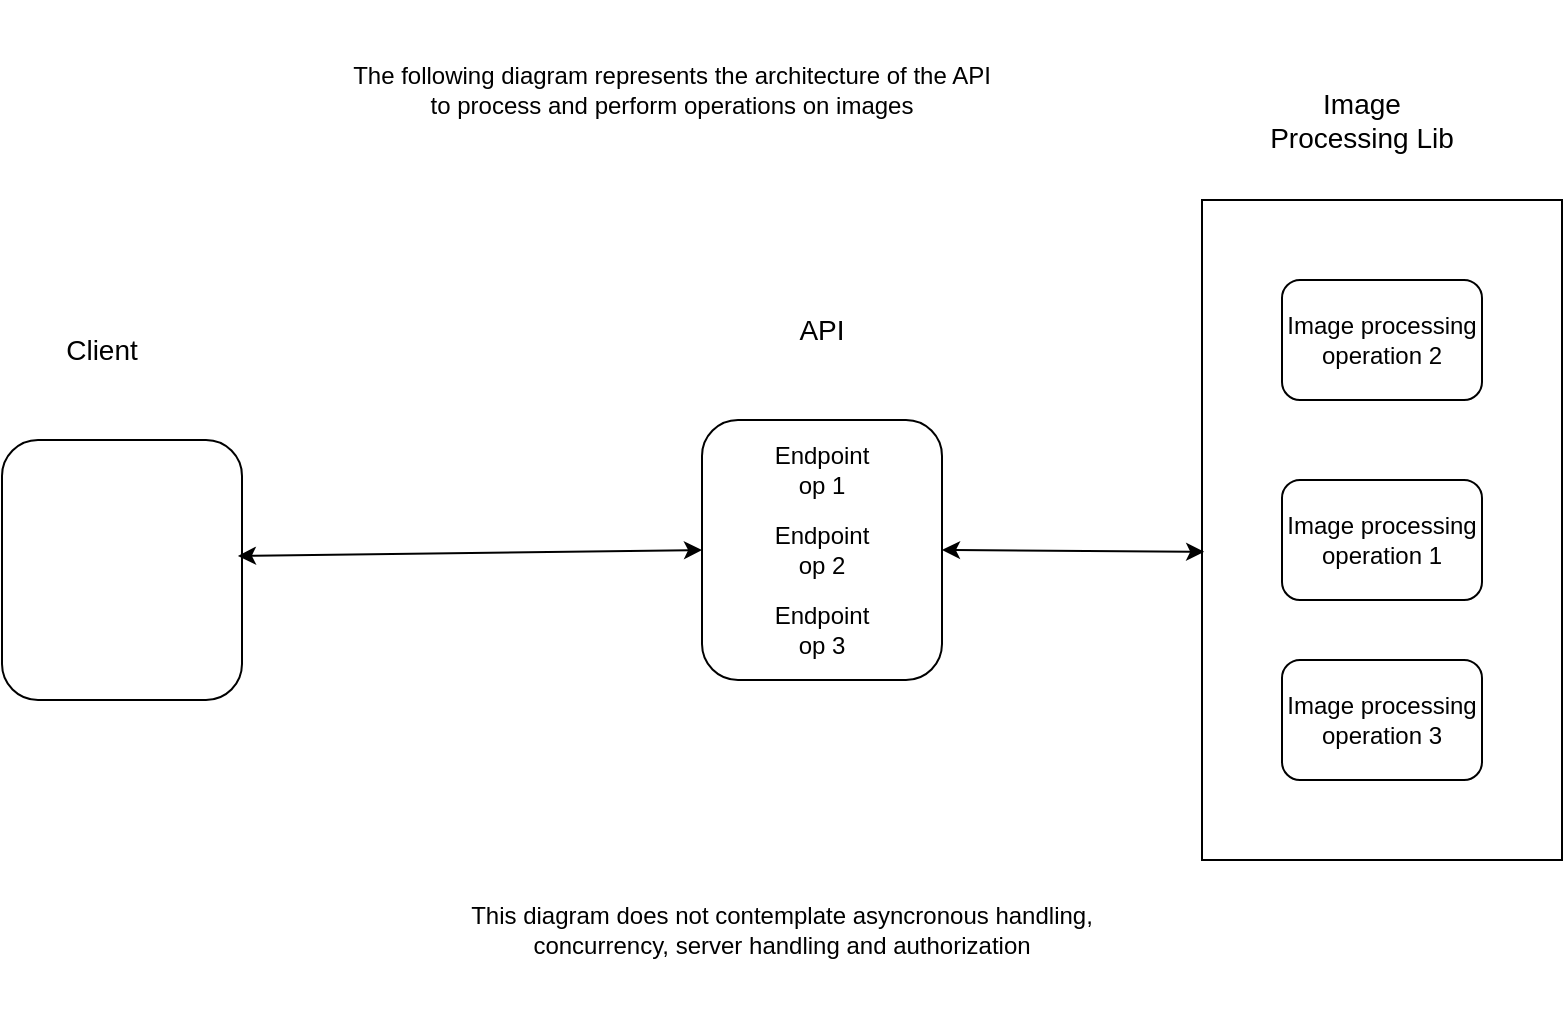 <mxfile version="24.4.0" type="device">
  <diagram name="Página-1" id="-opSID8gGJIeC7Rtg5Zl">
    <mxGraphModel dx="862" dy="582" grid="1" gridSize="10" guides="1" tooltips="1" connect="1" arrows="1" fold="1" page="1" pageScale="1" pageWidth="827" pageHeight="1169" math="0" shadow="0">
      <root>
        <mxCell id="0" />
        <mxCell id="1" parent="0" />
        <mxCell id="lw9m9KT4ceEw9vlF5foU-11" value="" style="rounded=0;whiteSpace=wrap;html=1;fillColor=none;" vertex="1" parent="1">
          <mxGeometry x="624" y="150" width="180" height="330" as="geometry" />
        </mxCell>
        <mxCell id="lw9m9KT4ceEw9vlF5foU-1" value="The following diagram represents the architecture of the API to process and perform operations on images" style="text;html=1;align=center;verticalAlign=middle;whiteSpace=wrap;rounded=0;" vertex="1" parent="1">
          <mxGeometry x="194" y="50" width="330" height="90" as="geometry" />
        </mxCell>
        <mxCell id="lw9m9KT4ceEw9vlF5foU-4" value="" style="rounded=1;whiteSpace=wrap;html=1;" vertex="1" parent="1">
          <mxGeometry x="24" y="270" width="120" height="130" as="geometry" />
        </mxCell>
        <mxCell id="lw9m9KT4ceEw9vlF5foU-5" value="&lt;font style=&quot;font-size: 14px;&quot;&gt;Client&lt;/font&gt;" style="text;html=1;align=center;verticalAlign=middle;whiteSpace=wrap;rounded=0;strokeWidth=3;" vertex="1" parent="1">
          <mxGeometry x="44" y="210" width="60" height="30" as="geometry" />
        </mxCell>
        <mxCell id="lw9m9KT4ceEw9vlF5foU-6" value="" style="rounded=1;whiteSpace=wrap;html=1;" vertex="1" parent="1">
          <mxGeometry x="374" y="260" width="120" height="130" as="geometry" />
        </mxCell>
        <mxCell id="lw9m9KT4ceEw9vlF5foU-7" value="Image processing operation 2" style="rounded=1;whiteSpace=wrap;html=1;" vertex="1" parent="1">
          <mxGeometry x="664" y="190" width="100" height="60" as="geometry" />
        </mxCell>
        <mxCell id="lw9m9KT4ceEw9vlF5foU-8" value="Image processing operation 1" style="rounded=1;whiteSpace=wrap;html=1;" vertex="1" parent="1">
          <mxGeometry x="664" y="290" width="100" height="60" as="geometry" />
        </mxCell>
        <mxCell id="lw9m9KT4ceEw9vlF5foU-9" value="Image processing operation 3" style="rounded=1;whiteSpace=wrap;html=1;" vertex="1" parent="1">
          <mxGeometry x="664" y="380" width="100" height="60" as="geometry" />
        </mxCell>
        <mxCell id="lw9m9KT4ceEw9vlF5foU-10" value="&lt;font style=&quot;font-size: 14px;&quot;&gt;API&lt;/font&gt;" style="text;html=1;align=center;verticalAlign=middle;whiteSpace=wrap;rounded=0;strokeWidth=3;" vertex="1" parent="1">
          <mxGeometry x="404" y="200" width="60" height="30" as="geometry" />
        </mxCell>
        <mxCell id="lw9m9KT4ceEw9vlF5foU-12" value="&lt;font style=&quot;font-size: 14px;&quot;&gt;Image Processing Lib&lt;/font&gt;" style="text;html=1;align=center;verticalAlign=middle;whiteSpace=wrap;rounded=0;strokeWidth=3;" vertex="1" parent="1">
          <mxGeometry x="654" y="80" width="100" height="60" as="geometry" />
        </mxCell>
        <mxCell id="lw9m9KT4ceEw9vlF5foU-14" value="" style="endArrow=classic;startArrow=classic;html=1;rounded=0;exitX=0.983;exitY=0.446;exitDx=0;exitDy=0;exitPerimeter=0;entryX=0;entryY=0.5;entryDx=0;entryDy=0;" edge="1" parent="1" source="lw9m9KT4ceEw9vlF5foU-4" target="lw9m9KT4ceEw9vlF5foU-6">
          <mxGeometry width="50" height="50" relative="1" as="geometry">
            <mxPoint x="374" y="310" as="sourcePoint" />
            <mxPoint x="424" y="260" as="targetPoint" />
          </mxGeometry>
        </mxCell>
        <mxCell id="lw9m9KT4ceEw9vlF5foU-15" value="" style="endArrow=classic;startArrow=classic;html=1;rounded=0;entryX=0.006;entryY=0.533;entryDx=0;entryDy=0;entryPerimeter=0;exitX=1;exitY=0.5;exitDx=0;exitDy=0;" edge="1" parent="1" source="lw9m9KT4ceEw9vlF5foU-6" target="lw9m9KT4ceEw9vlF5foU-11">
          <mxGeometry width="50" height="50" relative="1" as="geometry">
            <mxPoint x="484" y="250" as="sourcePoint" />
            <mxPoint x="534" y="200" as="targetPoint" />
          </mxGeometry>
        </mxCell>
        <mxCell id="lw9m9KT4ceEw9vlF5foU-17" value="Endpoint op 1" style="text;html=1;align=center;verticalAlign=middle;whiteSpace=wrap;rounded=0;" vertex="1" parent="1">
          <mxGeometry x="404" y="270" width="60" height="30" as="geometry" />
        </mxCell>
        <mxCell id="lw9m9KT4ceEw9vlF5foU-18" value="Endpoint op 2" style="text;html=1;align=center;verticalAlign=middle;whiteSpace=wrap;rounded=0;" vertex="1" parent="1">
          <mxGeometry x="404" y="310" width="60" height="30" as="geometry" />
        </mxCell>
        <mxCell id="lw9m9KT4ceEw9vlF5foU-19" value="Endpoint op 3" style="text;html=1;align=center;verticalAlign=middle;whiteSpace=wrap;rounded=0;" vertex="1" parent="1">
          <mxGeometry x="404" y="350" width="60" height="30" as="geometry" />
        </mxCell>
        <mxCell id="lw9m9KT4ceEw9vlF5foU-20" value="This diagram does not contemplate asyncronous handling, concurrency, server handling and authorization" style="text;html=1;align=center;verticalAlign=middle;whiteSpace=wrap;rounded=0;" vertex="1" parent="1">
          <mxGeometry x="249" y="470" width="330" height="90" as="geometry" />
        </mxCell>
      </root>
    </mxGraphModel>
  </diagram>
</mxfile>
